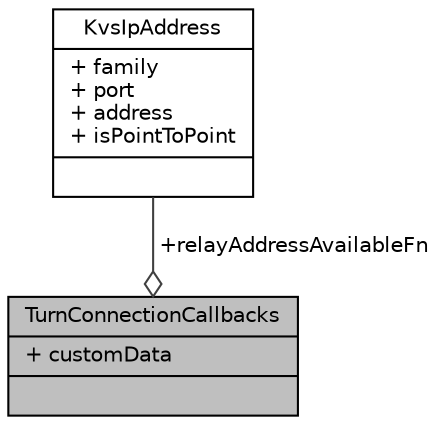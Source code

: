 digraph "TurnConnectionCallbacks"
{
 // LATEX_PDF_SIZE
  edge [fontname="Helvetica",fontsize="10",labelfontname="Helvetica",labelfontsize="10"];
  node [fontname="Helvetica",fontsize="10",shape=record];
  Node1 [label="{TurnConnectionCallbacks\n|+ customData\l|}",height=0.2,width=0.4,color="black", fillcolor="grey75", style="filled", fontcolor="black",tooltip=" "];
  Node2 -> Node1 [color="grey25",fontsize="10",style="solid",label=" +relayAddressAvailableFn" ,arrowhead="odiamond",fontname="Helvetica"];
  Node2 [label="{KvsIpAddress\n|+ family\l+ port\l+ address\l+ isPointToPoint\l|}",height=0.2,width=0.4,color="black", fillcolor="white", style="filled",URL="$structKvsIpAddress.html",tooltip=" "];
}
